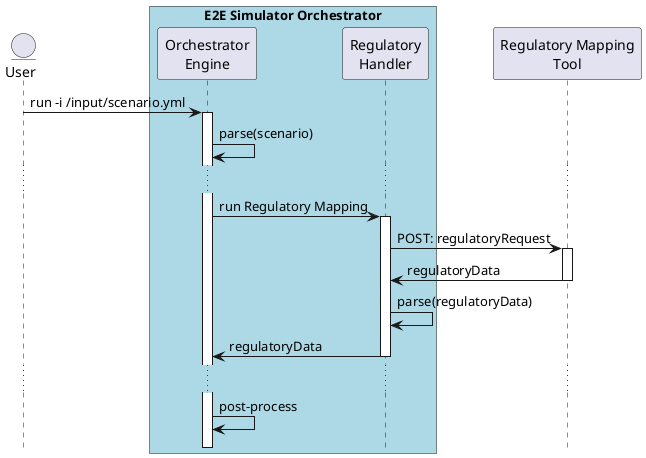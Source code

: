 @startuml
hide footbox
!pragma teoz true

entity "User" as u

box "E2E Simulator Orchestrator" #LightBlue
participant "Orchestrator\nEngine" as orch
participant "Regulatory\nHandler" as hndl
end box

participant "Regulatory Mapping\nTool" as srv

u -> orch: run -i /input/scenario.yml
activate orch
orch -> orch: parse(scenario)
...
orch -> hndl: run Regulatory Mapping
activate hndl
hndl -> srv: POST: regulatoryRequest
activate srv
hndl <- srv: regulatoryData
deactivate srv
hndl -> hndl: parse(regulatoryData)
hndl -> orch: regulatoryData
deactivate hndl
...
orch -> orch: post-process


@enduml